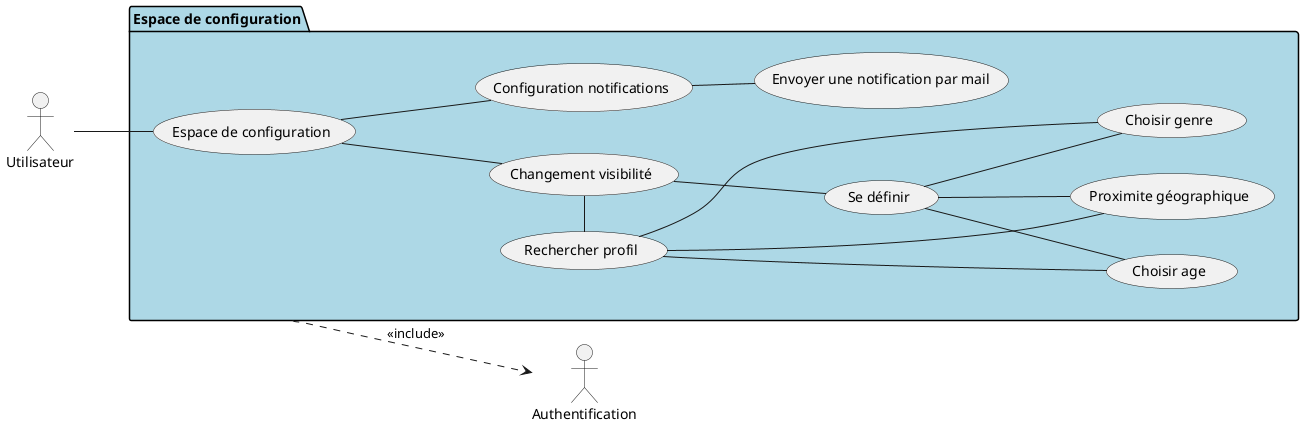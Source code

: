 @startuml

left to right direction

'Acteurs'
actor Utilisateur
actor "Authentification"

package "Espace de configuration" #LightBlue {

    usecase "Espace de configuration" as config_espace
    usecase "Changement visibilité" as config_visibilite
    usecase "Proximite géographique" as config_proximite
    usecase "Choisir age" as config_age
    usecase "Choisir genre" as config_genre
    usecase "Se définir" as config_ses_critere_visibilite
    usecase "Rechercher profil" as config_critere_visibilite_autres
    usecase "Configuration notifications" as config_notif
    usecase "Envoyer une notification par mail" as config_mail

    Utilisateur -- config_espace

    config_espace -- config_visibilite
    config_espace -- config_notif

    config_notif -- config_mail

    config_visibilite -- config_ses_critere_visibilite
    config_visibilite -left- config_critere_visibilite_autres

    config_critere_visibilite_autres -up- config_proximite
    config_critere_visibilite_autres -up- config_age
    config_critere_visibilite_autres -up- config_genre

    config_ses_critere_visibilite -down- config_proximite
    config_ses_critere_visibilite -down- config_age
    config_ses_critere_visibilite -down- config_genre

}

    "Espace de configuration" ..> Authentification : <<include>>


@enduml
